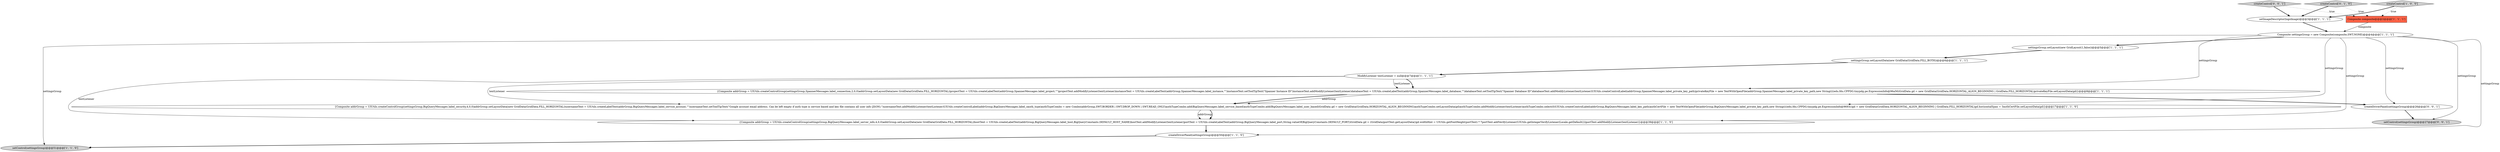 digraph {
2 [style = filled, label = "{Composite addrGroup = UIUtils.createControlGroup(settingsGroup,BigQueryMessages.label_security,4,0,0)addrGroup.setLayoutData(new GridData(GridData.FILL_HORIZONTAL))usernameText = UIUtils.createLabelText(addrGroup,BigQueryMessages.label_service_account,\"\")usernameText.setToolTipText(\"Google account email address. Can be left empty if auth type is service based and key file contains all user info (JSON).\")usernameText.addModifyListener(textListener)UIUtils.createControlLabel(addrGroup,BigQueryMessages.label_oauth_type)authTypeCombo = new Combo(addrGroup,SWT.BORDER | SWT.DROP_DOWN | SWT.READ_ONLY)authTypeCombo.add(BigQueryMessages.label_service_based)authTypeCombo.add(BigQueryMessages.label_user_based)GridData gd = new GridData(GridData.HORIZONTAL_ALIGN_BEGINNING)authTypeCombo.setLayoutData(gd)authTypeCombo.addModifyListener(textListener)authTypeCombo.select(0)UIUtils.createControlLabel(addrGroup,BigQueryMessages.label_key_path)authCertFile = new TextWithOpenFile(addrGroup,BigQueryMessages.label_private_key_path,new String((((edu.fdu.CPPDG.tinypdg.pe.ExpressionInfo@9693c)gd = new GridData(GridData.HORIZONTAL_ALIGN_BEGINNING | GridData.FILL_HORIZONTAL)gd.horizontalSpan = 3authCertFile.setLayoutData(gd)}@@@17@@@['1', '1', '0']", fillcolor = white, shape = ellipse image = "AAA0AAABBB1BBB"];
10 [style = filled, label = "Composite settingsGroup = new Composite(composite,SWT.NONE)@@@4@@@['1', '1', '1']", fillcolor = white, shape = ellipse image = "AAA0AAABBB1BBB"];
15 [style = filled, label = "createDriverPanel(settingsGroup)@@@26@@@['0', '0', '1']", fillcolor = white, shape = ellipse image = "AAA0AAABBB3BBB"];
4 [style = filled, label = "setImageDescriptor(logoImage)@@@3@@@['1', '1', '1']", fillcolor = white, shape = ellipse image = "AAA0AAABBB1BBB"];
8 [style = filled, label = "setControl(settingsGroup)@@@51@@@['1', '1', '0']", fillcolor = lightgray, shape = ellipse image = "AAA0AAABBB1BBB"];
11 [style = filled, label = "{Composite addrGroup = UIUtils.createControlGroup(settingsGroup,SpannerMessages.label_connection,2,0,0)addrGroup.setLayoutData(new GridData(GridData.FILL_HORIZONTAL))projectText = UIUtils.createLabelText(addrGroup,SpannerMessages.label_project,\"\")projectText.addModifyListener(textListener)instanceText = UIUtils.createLabelText(addrGroup,SpannerMessages.label_instance,\"\")instanceText.setToolTipText(\"Spanner Instance ID\")instanceText.addModifyListener(textListener)databaseText = UIUtils.createLabelText(addrGroup,SpannerMessages.label_database,\"\")databaseText.setToolTipText(\"Spanner Database ID\")databaseText.addModifyListener(textListener)UIUtils.createControlLabel(addrGroup,SpannerMessages.label_private_key_path)privateKeyFile = new TextWithOpenFile(addrGroup,SpannerMessages.label_private_key_path,new String((((edu.fdu.CPPDG.tinypdg.pe.ExpressionInfo@96a56)GridData gd = new GridData(GridData.HORIZONTAL_ALIGN_BEGINNING | GridData.FILL_HORIZONTAL)privateKeyFile.setLayoutData(gd)}@@@8@@@['1', '1', '1']", fillcolor = white, shape = ellipse image = "AAA0AAABBB1BBB"];
1 [style = filled, label = "{Composite addrGroup = UIUtils.createControlGroup(settingsGroup,BigQueryMessages.label_server_info,4,0,0)addrGroup.setLayoutData(new GridData(GridData.FILL_HORIZONTAL))hostText = UIUtils.createLabelText(addrGroup,BigQueryMessages.label_host,BigQueryConstants.DEFAULT_HOST_NAME)hostText.addModifyListener(textListener)portText = UIUtils.createLabelText(addrGroup,BigQueryMessages.label_port,String.valueOf(BigQueryConstants.DEFAULT_PORT))GridData gd = (GridData)portText.getLayoutData()gd.widthHint = UIUtils.getFontHeight(portText) * 7portText.addVerifyListener(UIUtils.getIntegerVerifyListener(Locale.getDefault()))portText.addModifyListener(textListener)}@@@39@@@['1', '1', '0']", fillcolor = white, shape = ellipse image = "AAA0AAABBB1BBB"];
0 [style = filled, label = "settingsGroup.setLayoutData(new GridData(GridData.FILL_BOTH))@@@6@@@['1', '1', '1']", fillcolor = white, shape = ellipse image = "AAA0AAABBB1BBB"];
7 [style = filled, label = "ModifyListener textListener = null@@@7@@@['1', '1', '1']", fillcolor = white, shape = ellipse image = "AAA0AAABBB1BBB"];
13 [style = filled, label = "createControl['0', '0', '1']", fillcolor = lightgray, shape = diamond image = "AAA0AAABBB3BBB"];
5 [style = filled, label = "createDriverPanel(settingsGroup)@@@50@@@['1', '1', '0']", fillcolor = white, shape = ellipse image = "AAA0AAABBB1BBB"];
14 [style = filled, label = "setControl(settingsGroup)@@@27@@@['0', '0', '1']", fillcolor = lightgray, shape = ellipse image = "AAA0AAABBB3BBB"];
3 [style = filled, label = "createControl['1', '0', '0']", fillcolor = lightgray, shape = diamond image = "AAA0AAABBB1BBB"];
9 [style = filled, label = "Composite composite@@@2@@@['1', '1', '1']", fillcolor = tomato, shape = box image = "AAA0AAABBB1BBB"];
6 [style = filled, label = "settingsGroup.setLayout(new GridLayout(1,false))@@@5@@@['1', '1', '1']", fillcolor = white, shape = ellipse image = "AAA0AAABBB1BBB"];
12 [style = filled, label = "createControl['0', '1', '0']", fillcolor = lightgray, shape = diamond image = "AAA0AAABBB2BBB"];
7->1 [style = solid, label="textListener"];
10->14 [style = solid, label="settingsGroup"];
5->8 [style = bold, label=""];
13->4 [style = bold, label=""];
10->15 [style = solid, label="settingsGroup"];
10->6 [style = bold, label=""];
10->2 [style = solid, label="settingsGroup"];
10->1 [style = solid, label="settingsGroup"];
11->2 [style = solid, label="addrGroup"];
7->2 [style = solid, label="textListener"];
2->1 [style = solid, label="addrGroup"];
0->7 [style = bold, label=""];
6->0 [style = bold, label=""];
12->4 [style = bold, label=""];
11->15 [style = bold, label=""];
13->9 [style = dotted, label="true"];
7->11 [style = bold, label=""];
10->11 [style = solid, label="settingsGroup"];
7->11 [style = solid, label="textListener"];
11->2 [style = bold, label=""];
12->9 [style = dotted, label="true"];
15->14 [style = bold, label=""];
2->1 [style = bold, label=""];
4->10 [style = bold, label=""];
10->5 [style = solid, label="settingsGroup"];
3->9 [style = dotted, label="true"];
9->10 [style = solid, label="composite"];
3->4 [style = bold, label=""];
10->8 [style = solid, label="settingsGroup"];
1->5 [style = bold, label=""];
}
